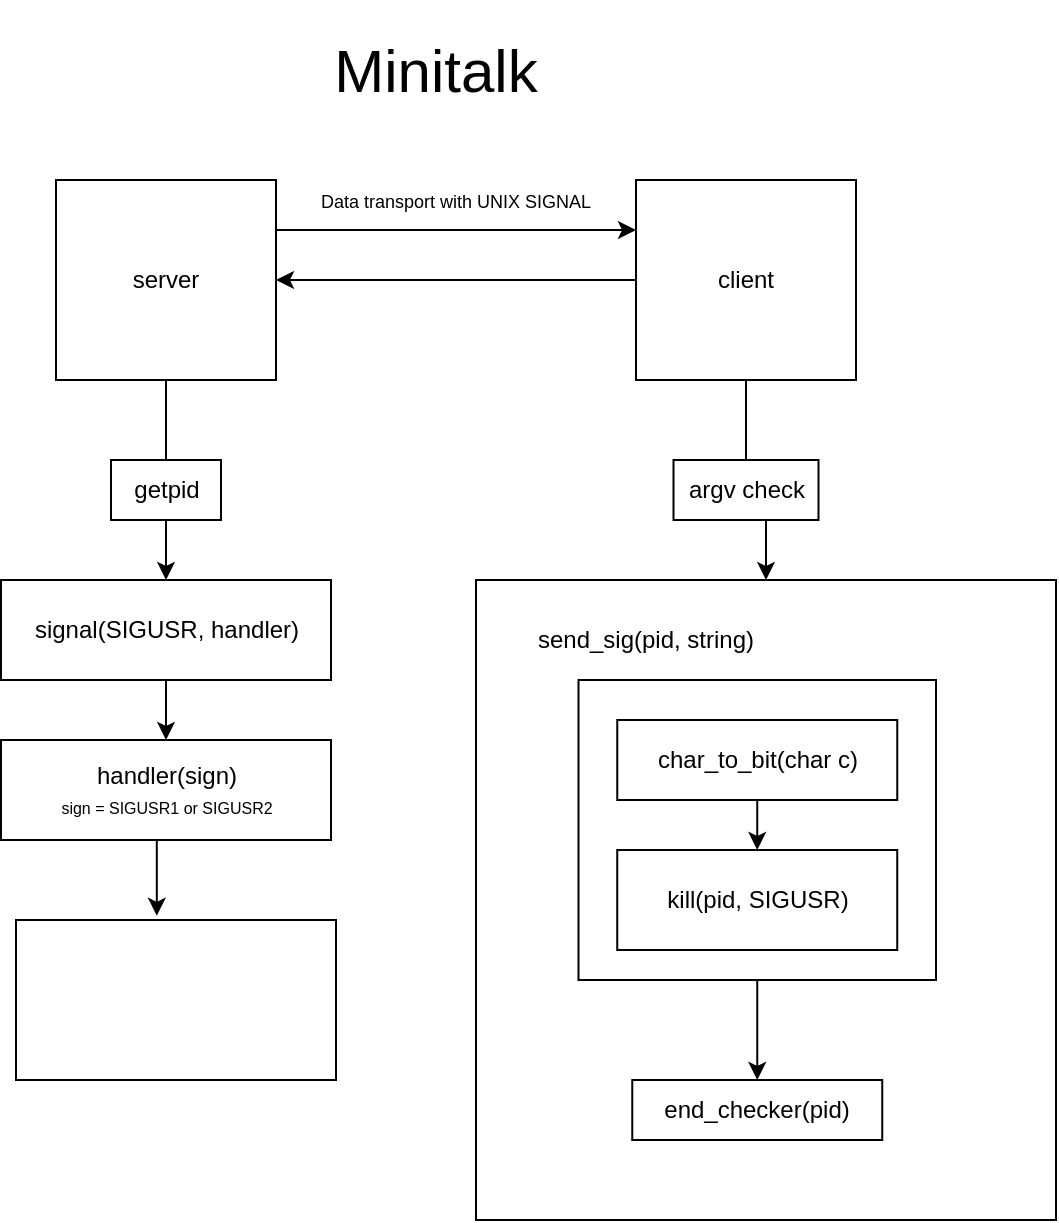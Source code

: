 <mxfile version="14.8.0" type="github">
  <diagram id="GyAWEN38JBdC2jVEz6Jb" name="Page-1">
    <mxGraphModel dx="969" dy="547" grid="1" gridSize="10" guides="1" tooltips="1" connect="1" arrows="1" fold="1" page="1" pageScale="1" pageWidth="850" pageHeight="1100" math="0" shadow="0">
      <root>
        <mxCell id="0" />
        <mxCell id="1" parent="0" />
        <mxCell id="mB1IJVl_30VsdPy1DvS--32" value="" style="rounded=0;whiteSpace=wrap;html=1;shadow=0;" vertex="1" parent="1">
          <mxGeometry x="270" y="310" width="290" height="320" as="geometry" />
        </mxCell>
        <mxCell id="mB1IJVl_30VsdPy1DvS--41" style="edgeStyle=orthogonalEdgeStyle;rounded=0;orthogonalLoop=1;jettySize=auto;html=1;exitX=0.5;exitY=1;exitDx=0;exitDy=0;entryX=0.5;entryY=0;entryDx=0;entryDy=0;" edge="1" parent="1" source="mB1IJVl_30VsdPy1DvS--37" target="mB1IJVl_30VsdPy1DvS--36">
          <mxGeometry relative="1" as="geometry">
            <mxPoint x="415" y="550" as="targetPoint" />
          </mxGeometry>
        </mxCell>
        <mxCell id="mB1IJVl_30VsdPy1DvS--37" value="" style="rounded=0;whiteSpace=wrap;html=1;shadow=0;" vertex="1" parent="1">
          <mxGeometry x="321.25" y="360" width="178.75" height="150" as="geometry" />
        </mxCell>
        <mxCell id="mB1IJVl_30VsdPy1DvS--4" style="edgeStyle=orthogonalEdgeStyle;rounded=0;orthogonalLoop=1;jettySize=auto;html=1;exitX=1;exitY=0.25;exitDx=0;exitDy=0;entryX=0;entryY=0.25;entryDx=0;entryDy=0;" edge="1" parent="1" source="mB1IJVl_30VsdPy1DvS--1" target="mB1IJVl_30VsdPy1DvS--2">
          <mxGeometry relative="1" as="geometry" />
        </mxCell>
        <mxCell id="mB1IJVl_30VsdPy1DvS--10" value="" style="edgeStyle=orthogonalEdgeStyle;rounded=0;orthogonalLoop=1;jettySize=auto;html=1;" edge="1" parent="1" source="mB1IJVl_30VsdPy1DvS--1" target="mB1IJVl_30VsdPy1DvS--7">
          <mxGeometry relative="1" as="geometry" />
        </mxCell>
        <mxCell id="mB1IJVl_30VsdPy1DvS--1" value="server" style="rounded=0;whiteSpace=wrap;html=1;" vertex="1" parent="1">
          <mxGeometry x="60" y="110" width="110" height="100" as="geometry" />
        </mxCell>
        <mxCell id="mB1IJVl_30VsdPy1DvS--3" style="edgeStyle=orthogonalEdgeStyle;rounded=0;orthogonalLoop=1;jettySize=auto;html=1;entryX=1;entryY=0.5;entryDx=0;entryDy=0;" edge="1" parent="1" source="mB1IJVl_30VsdPy1DvS--2" target="mB1IJVl_30VsdPy1DvS--1">
          <mxGeometry relative="1" as="geometry" />
        </mxCell>
        <mxCell id="mB1IJVl_30VsdPy1DvS--21" value="" style="edgeStyle=orthogonalEdgeStyle;rounded=0;orthogonalLoop=1;jettySize=auto;html=1;entryX=0.5;entryY=0;entryDx=0;entryDy=0;" edge="1" parent="1" source="mB1IJVl_30VsdPy1DvS--2" target="mB1IJVl_30VsdPy1DvS--32">
          <mxGeometry relative="1" as="geometry">
            <mxPoint x="410" y="310" as="targetPoint" />
          </mxGeometry>
        </mxCell>
        <mxCell id="mB1IJVl_30VsdPy1DvS--2" value="client" style="rounded=0;whiteSpace=wrap;html=1;" vertex="1" parent="1">
          <mxGeometry x="350" y="110" width="110" height="100" as="geometry" />
        </mxCell>
        <mxCell id="mB1IJVl_30VsdPy1DvS--5" value="&lt;font style=&quot;font-size: 9px&quot;&gt;Data transport with UNIX SIGNAL&lt;/font&gt;" style="text;html=1;strokeColor=none;fillColor=none;align=center;verticalAlign=middle;whiteSpace=wrap;rounded=0;" vertex="1" parent="1">
          <mxGeometry x="110" y="100" width="300" height="40" as="geometry" />
        </mxCell>
        <mxCell id="mB1IJVl_30VsdPy1DvS--6" value="getpid" style="rounded=0;whiteSpace=wrap;html=1;" vertex="1" parent="1">
          <mxGeometry x="87.5" y="250" width="55" height="30" as="geometry" />
        </mxCell>
        <mxCell id="mB1IJVl_30VsdPy1DvS--14" style="edgeStyle=orthogonalEdgeStyle;rounded=0;orthogonalLoop=1;jettySize=auto;html=1;exitX=0.5;exitY=1;exitDx=0;exitDy=0;entryX=0.5;entryY=0;entryDx=0;entryDy=0;" edge="1" parent="1" source="mB1IJVl_30VsdPy1DvS--7" target="mB1IJVl_30VsdPy1DvS--11">
          <mxGeometry relative="1" as="geometry" />
        </mxCell>
        <mxCell id="mB1IJVl_30VsdPy1DvS--7" value="signal(SIGUSR, handler)" style="rounded=0;whiteSpace=wrap;html=1;" vertex="1" parent="1">
          <mxGeometry x="32.5" y="310" width="165" height="50" as="geometry" />
        </mxCell>
        <mxCell id="mB1IJVl_30VsdPy1DvS--25" style="edgeStyle=orthogonalEdgeStyle;rounded=0;orthogonalLoop=1;jettySize=auto;html=1;exitX=0.5;exitY=1;exitDx=0;exitDy=0;entryX=0.44;entryY=-0.026;entryDx=0;entryDy=0;entryPerimeter=0;" edge="1" parent="1" source="mB1IJVl_30VsdPy1DvS--11" target="mB1IJVl_30VsdPy1DvS--23">
          <mxGeometry relative="1" as="geometry" />
        </mxCell>
        <mxCell id="mB1IJVl_30VsdPy1DvS--11" value="handler(sign)&lt;br&gt;&lt;font style=&quot;font-size: 8px&quot;&gt;sign = SIGUSR1 or SIGUSR2&lt;/font&gt;" style="rounded=0;whiteSpace=wrap;html=1;" vertex="1" parent="1">
          <mxGeometry x="32.5" y="390" width="165" height="50" as="geometry" />
        </mxCell>
        <mxCell id="mB1IJVl_30VsdPy1DvS--16" value="argv check" style="rounded=0;whiteSpace=wrap;html=1;" vertex="1" parent="1">
          <mxGeometry x="368.75" y="250" width="72.5" height="30" as="geometry" />
        </mxCell>
        <mxCell id="mB1IJVl_30VsdPy1DvS--40" style="edgeStyle=orthogonalEdgeStyle;rounded=0;orthogonalLoop=1;jettySize=auto;html=1;exitX=0.5;exitY=1;exitDx=0;exitDy=0;entryX=0.5;entryY=0;entryDx=0;entryDy=0;" edge="1" parent="1" source="mB1IJVl_30VsdPy1DvS--18" target="mB1IJVl_30VsdPy1DvS--28">
          <mxGeometry relative="1" as="geometry" />
        </mxCell>
        <mxCell id="mB1IJVl_30VsdPy1DvS--18" value="char_to_bit(char c)" style="rounded=0;whiteSpace=wrap;html=1;" vertex="1" parent="1">
          <mxGeometry x="340.63" y="380" width="140" height="40" as="geometry" />
        </mxCell>
        <mxCell id="mB1IJVl_30VsdPy1DvS--22" value="&lt;font style=&quot;font-size: 30px&quot;&gt;Minitalk&lt;/font&gt;" style="text;html=1;strokeColor=none;fillColor=none;align=center;verticalAlign=middle;whiteSpace=wrap;rounded=0;" vertex="1" parent="1">
          <mxGeometry x="110" y="20" width="280" height="70" as="geometry" />
        </mxCell>
        <mxCell id="mB1IJVl_30VsdPy1DvS--23" value="" style="rounded=0;whiteSpace=wrap;html=1;" vertex="1" parent="1">
          <mxGeometry x="40" y="480" width="160" height="80" as="geometry" />
        </mxCell>
        <mxCell id="mB1IJVl_30VsdPy1DvS--28" value="kill(pid, SIGUSR)" style="rounded=0;whiteSpace=wrap;html=1;" vertex="1" parent="1">
          <mxGeometry x="340.62" y="445" width="140" height="50" as="geometry" />
        </mxCell>
        <mxCell id="mB1IJVl_30VsdPy1DvS--34" value="&amp;nbsp;&lt;span style=&quot;color: rgba(0 , 0 , 0 , 0) ; font-family: monospace ; font-size: 0px&quot;&gt;%3CmxGraphModel%3E%3Croot%3E%3CmxCell%20id%3D%220%22%2F%3E%3CmxCell%20id%3D%221%22%20parent%3D%220%22%2F%3E%3CmxCell%20id%3D%222%22%20value%3D%22c_to_bit(char%20c)%22%20style%3D%22rounded%3D0%3BwhiteSpace%3Dwrap%3Bhtml%3D1%3B%22%20vertex%3D%221%22%20parent%3D%221%22%3E%3CmxGeometry%20x%3D%22360%22%20y%3D%22310%22%20width%3D%22100%22%20height%3D%2250%22%20as%3D%22geometry%22%2F%3E%3C%2FmxCell%3E%3C%2Froot%3E%3C%2FmxGraphModel%3E&lt;/span&gt;" style="text;html=1;strokeColor=none;fillColor=none;align=center;verticalAlign=middle;whiteSpace=wrap;rounded=0;shadow=0;" vertex="1" parent="1">
          <mxGeometry x="300" y="330" width="200" height="20" as="geometry" />
        </mxCell>
        <mxCell id="mB1IJVl_30VsdPy1DvS--35" value="send_sig(pid, string)" style="text;html=1;strokeColor=none;fillColor=none;align=center;verticalAlign=middle;whiteSpace=wrap;rounded=0;shadow=0;" vertex="1" parent="1">
          <mxGeometry x="240" y="330" width="230" height="20" as="geometry" />
        </mxCell>
        <mxCell id="mB1IJVl_30VsdPy1DvS--36" value="end_checker(pid)" style="rounded=0;whiteSpace=wrap;html=1;" vertex="1" parent="1">
          <mxGeometry x="348.13" y="560" width="125" height="30" as="geometry" />
        </mxCell>
      </root>
    </mxGraphModel>
  </diagram>
</mxfile>
